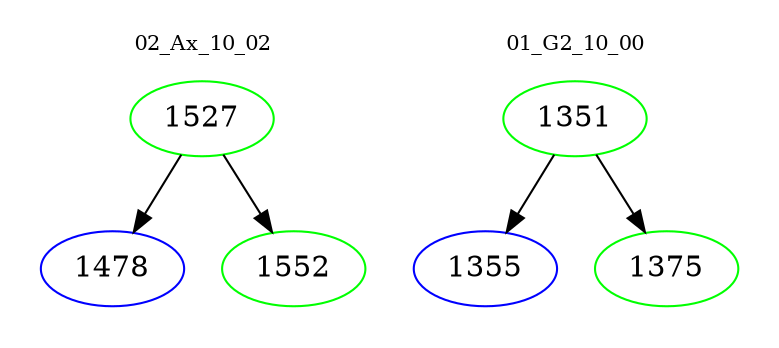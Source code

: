 digraph{
subgraph cluster_0 {
color = white
label = "02_Ax_10_02";
fontsize=10;
T0_1527 [label="1527", color="green"]
T0_1527 -> T0_1478 [color="black"]
T0_1478 [label="1478", color="blue"]
T0_1527 -> T0_1552 [color="black"]
T0_1552 [label="1552", color="green"]
}
subgraph cluster_1 {
color = white
label = "01_G2_10_00";
fontsize=10;
T1_1351 [label="1351", color="green"]
T1_1351 -> T1_1355 [color="black"]
T1_1355 [label="1355", color="blue"]
T1_1351 -> T1_1375 [color="black"]
T1_1375 [label="1375", color="green"]
}
}
